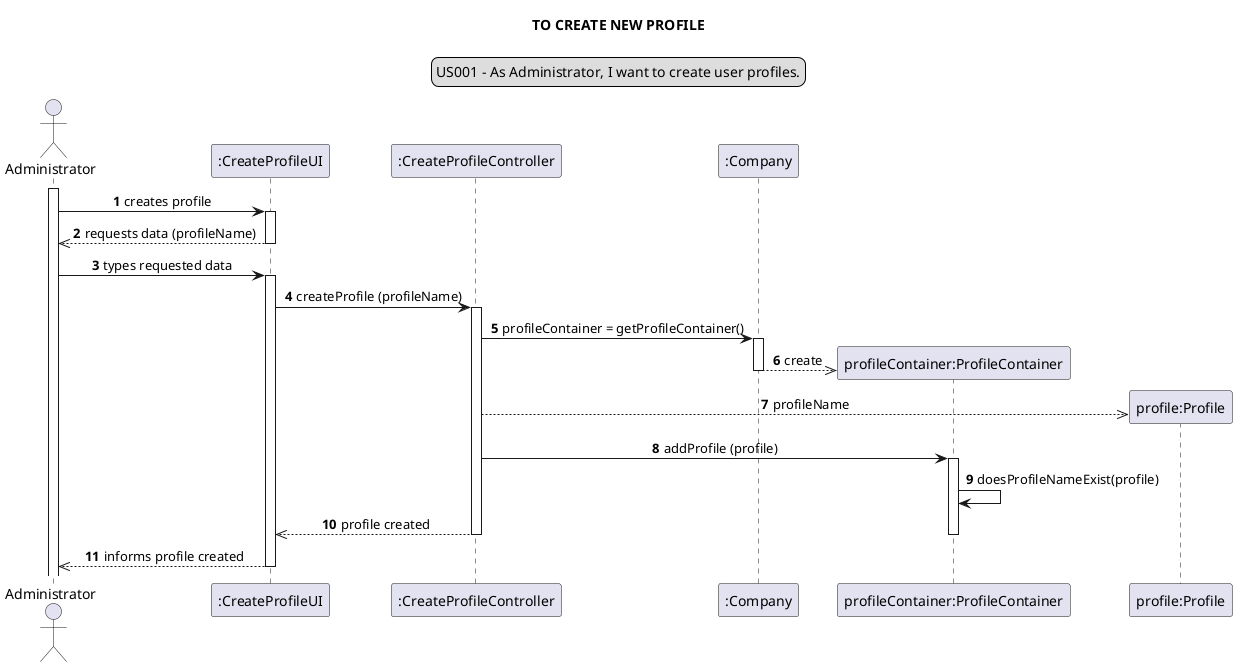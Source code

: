 @startuml

skinparam sequenceMessageAlign center
title TO CREATE NEW PROFILE
legend top
US001 - As Administrator, I want to create user profiles.
end legend
autonumber
actor Administrator
participant ":CreateProfileUI" as cpu
participant ":CreateProfileController" as cpc
participant ":Company" as Company
participant "profileContainer:ProfileContainer" as ProfileContainer
participant "profile:Profile" as Profile
activate Administrator
Administrator -> cpu: creates profile
activate cpu
cpu -->> Administrator: requests data (profileName)
deactivate cpu
Administrator -> cpu: types requested data
activate cpu
cpu -> cpc: createProfile (profileName)
activate cpc
cpc -> Company: profileContainer = getProfileContainer()
activate Company
create ProfileContainer
Company -->> ProfileContainer: create
deactivate Company
create Profile
cpc -->> Profile: profileName
deactivate Profile
cpc -> ProfileContainer: addProfile (profile)
activate ProfileContainer
ProfileContainer -> ProfileContainer: doesProfileNameExist(profile)
cpc -->> cpu: profile created
deactivate ProfileContainer
deactivate cpc
cpu -->> Administrator: informs profile created
deactivate cpu


@enduml
